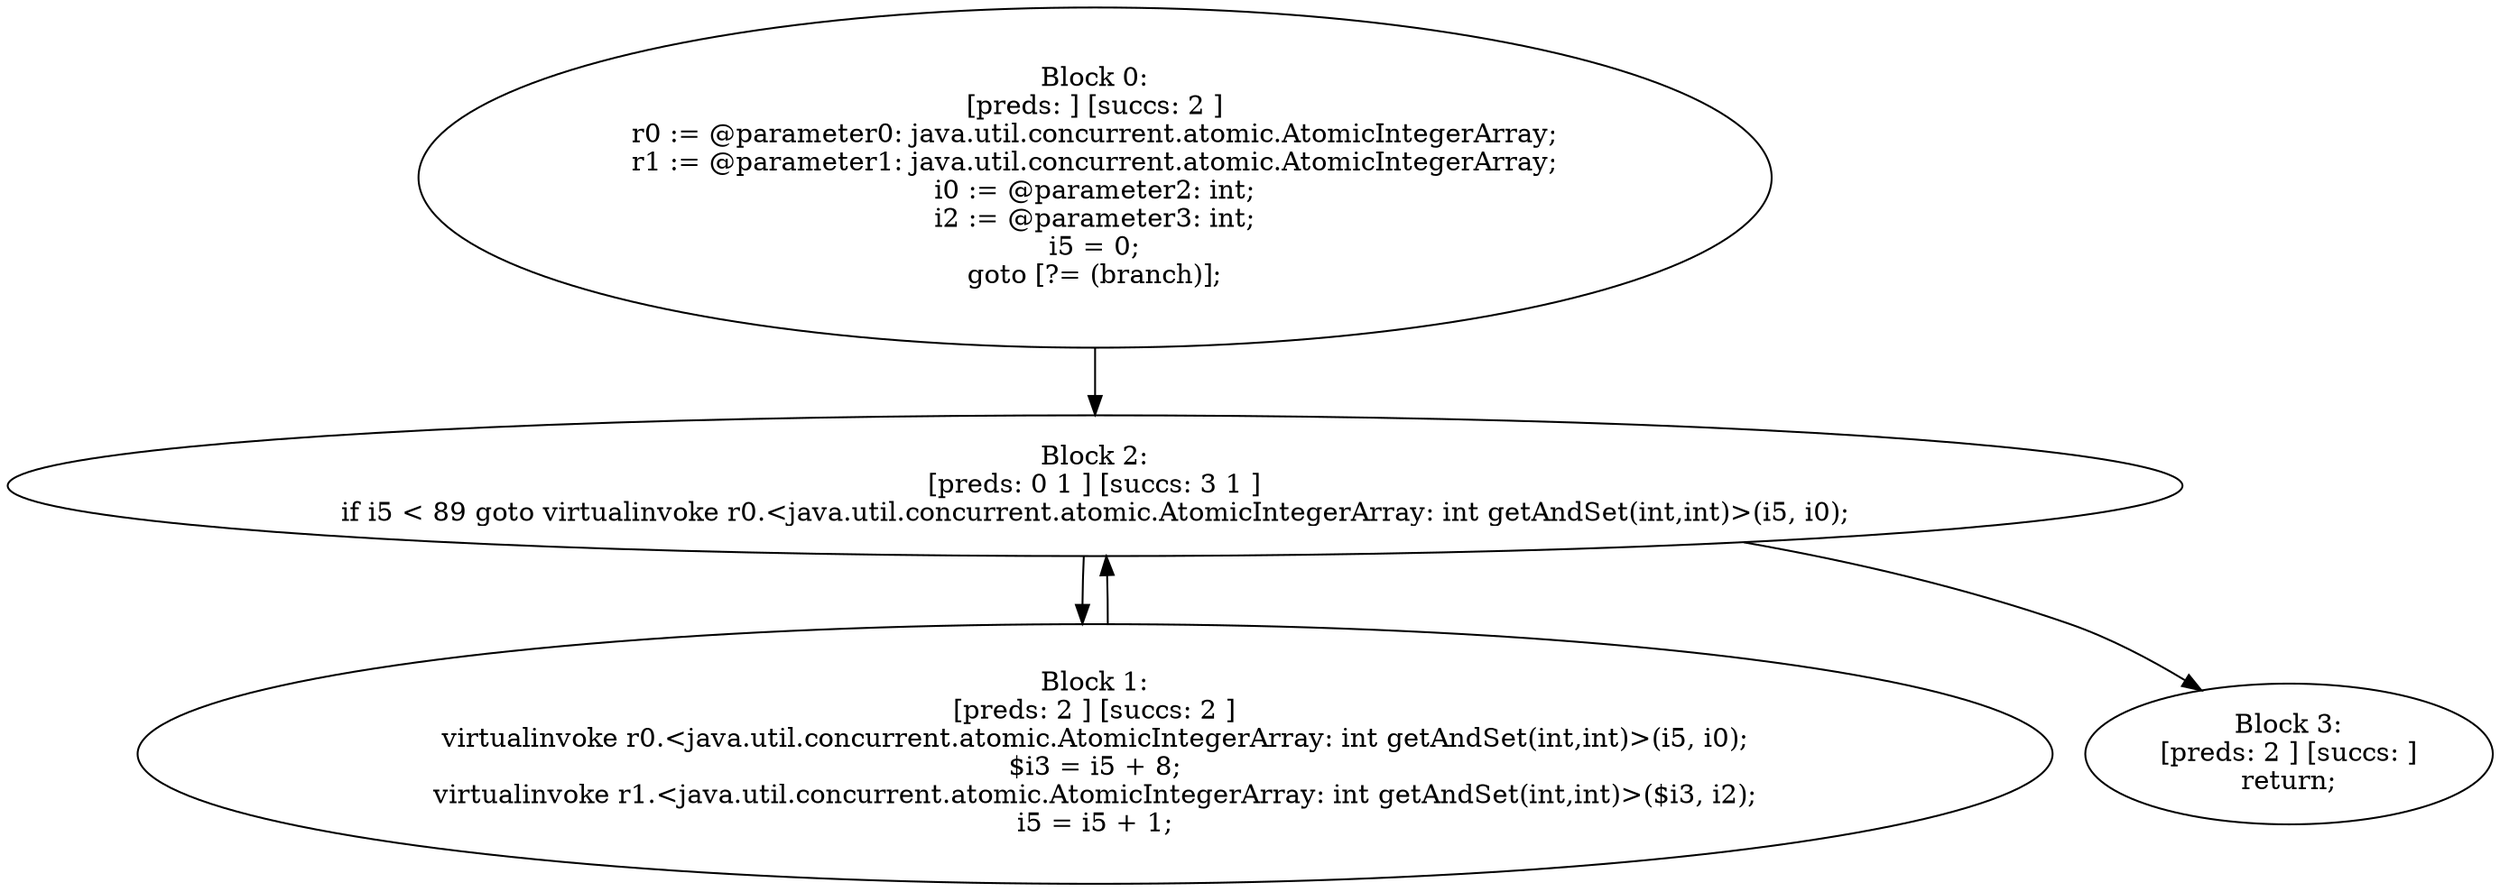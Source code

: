 digraph "unitGraph" {
    "Block 0:
[preds: ] [succs: 2 ]
r0 := @parameter0: java.util.concurrent.atomic.AtomicIntegerArray;
r1 := @parameter1: java.util.concurrent.atomic.AtomicIntegerArray;
i0 := @parameter2: int;
i2 := @parameter3: int;
i5 = 0;
goto [?= (branch)];
"
    "Block 1:
[preds: 2 ] [succs: 2 ]
virtualinvoke r0.<java.util.concurrent.atomic.AtomicIntegerArray: int getAndSet(int,int)>(i5, i0);
$i3 = i5 + 8;
virtualinvoke r1.<java.util.concurrent.atomic.AtomicIntegerArray: int getAndSet(int,int)>($i3, i2);
i5 = i5 + 1;
"
    "Block 2:
[preds: 0 1 ] [succs: 3 1 ]
if i5 < 89 goto virtualinvoke r0.<java.util.concurrent.atomic.AtomicIntegerArray: int getAndSet(int,int)>(i5, i0);
"
    "Block 3:
[preds: 2 ] [succs: ]
return;
"
    "Block 0:
[preds: ] [succs: 2 ]
r0 := @parameter0: java.util.concurrent.atomic.AtomicIntegerArray;
r1 := @parameter1: java.util.concurrent.atomic.AtomicIntegerArray;
i0 := @parameter2: int;
i2 := @parameter3: int;
i5 = 0;
goto [?= (branch)];
"->"Block 2:
[preds: 0 1 ] [succs: 3 1 ]
if i5 < 89 goto virtualinvoke r0.<java.util.concurrent.atomic.AtomicIntegerArray: int getAndSet(int,int)>(i5, i0);
";
    "Block 1:
[preds: 2 ] [succs: 2 ]
virtualinvoke r0.<java.util.concurrent.atomic.AtomicIntegerArray: int getAndSet(int,int)>(i5, i0);
$i3 = i5 + 8;
virtualinvoke r1.<java.util.concurrent.atomic.AtomicIntegerArray: int getAndSet(int,int)>($i3, i2);
i5 = i5 + 1;
"->"Block 2:
[preds: 0 1 ] [succs: 3 1 ]
if i5 < 89 goto virtualinvoke r0.<java.util.concurrent.atomic.AtomicIntegerArray: int getAndSet(int,int)>(i5, i0);
";
    "Block 2:
[preds: 0 1 ] [succs: 3 1 ]
if i5 < 89 goto virtualinvoke r0.<java.util.concurrent.atomic.AtomicIntegerArray: int getAndSet(int,int)>(i5, i0);
"->"Block 3:
[preds: 2 ] [succs: ]
return;
";
    "Block 2:
[preds: 0 1 ] [succs: 3 1 ]
if i5 < 89 goto virtualinvoke r0.<java.util.concurrent.atomic.AtomicIntegerArray: int getAndSet(int,int)>(i5, i0);
"->"Block 1:
[preds: 2 ] [succs: 2 ]
virtualinvoke r0.<java.util.concurrent.atomic.AtomicIntegerArray: int getAndSet(int,int)>(i5, i0);
$i3 = i5 + 8;
virtualinvoke r1.<java.util.concurrent.atomic.AtomicIntegerArray: int getAndSet(int,int)>($i3, i2);
i5 = i5 + 1;
";
}
